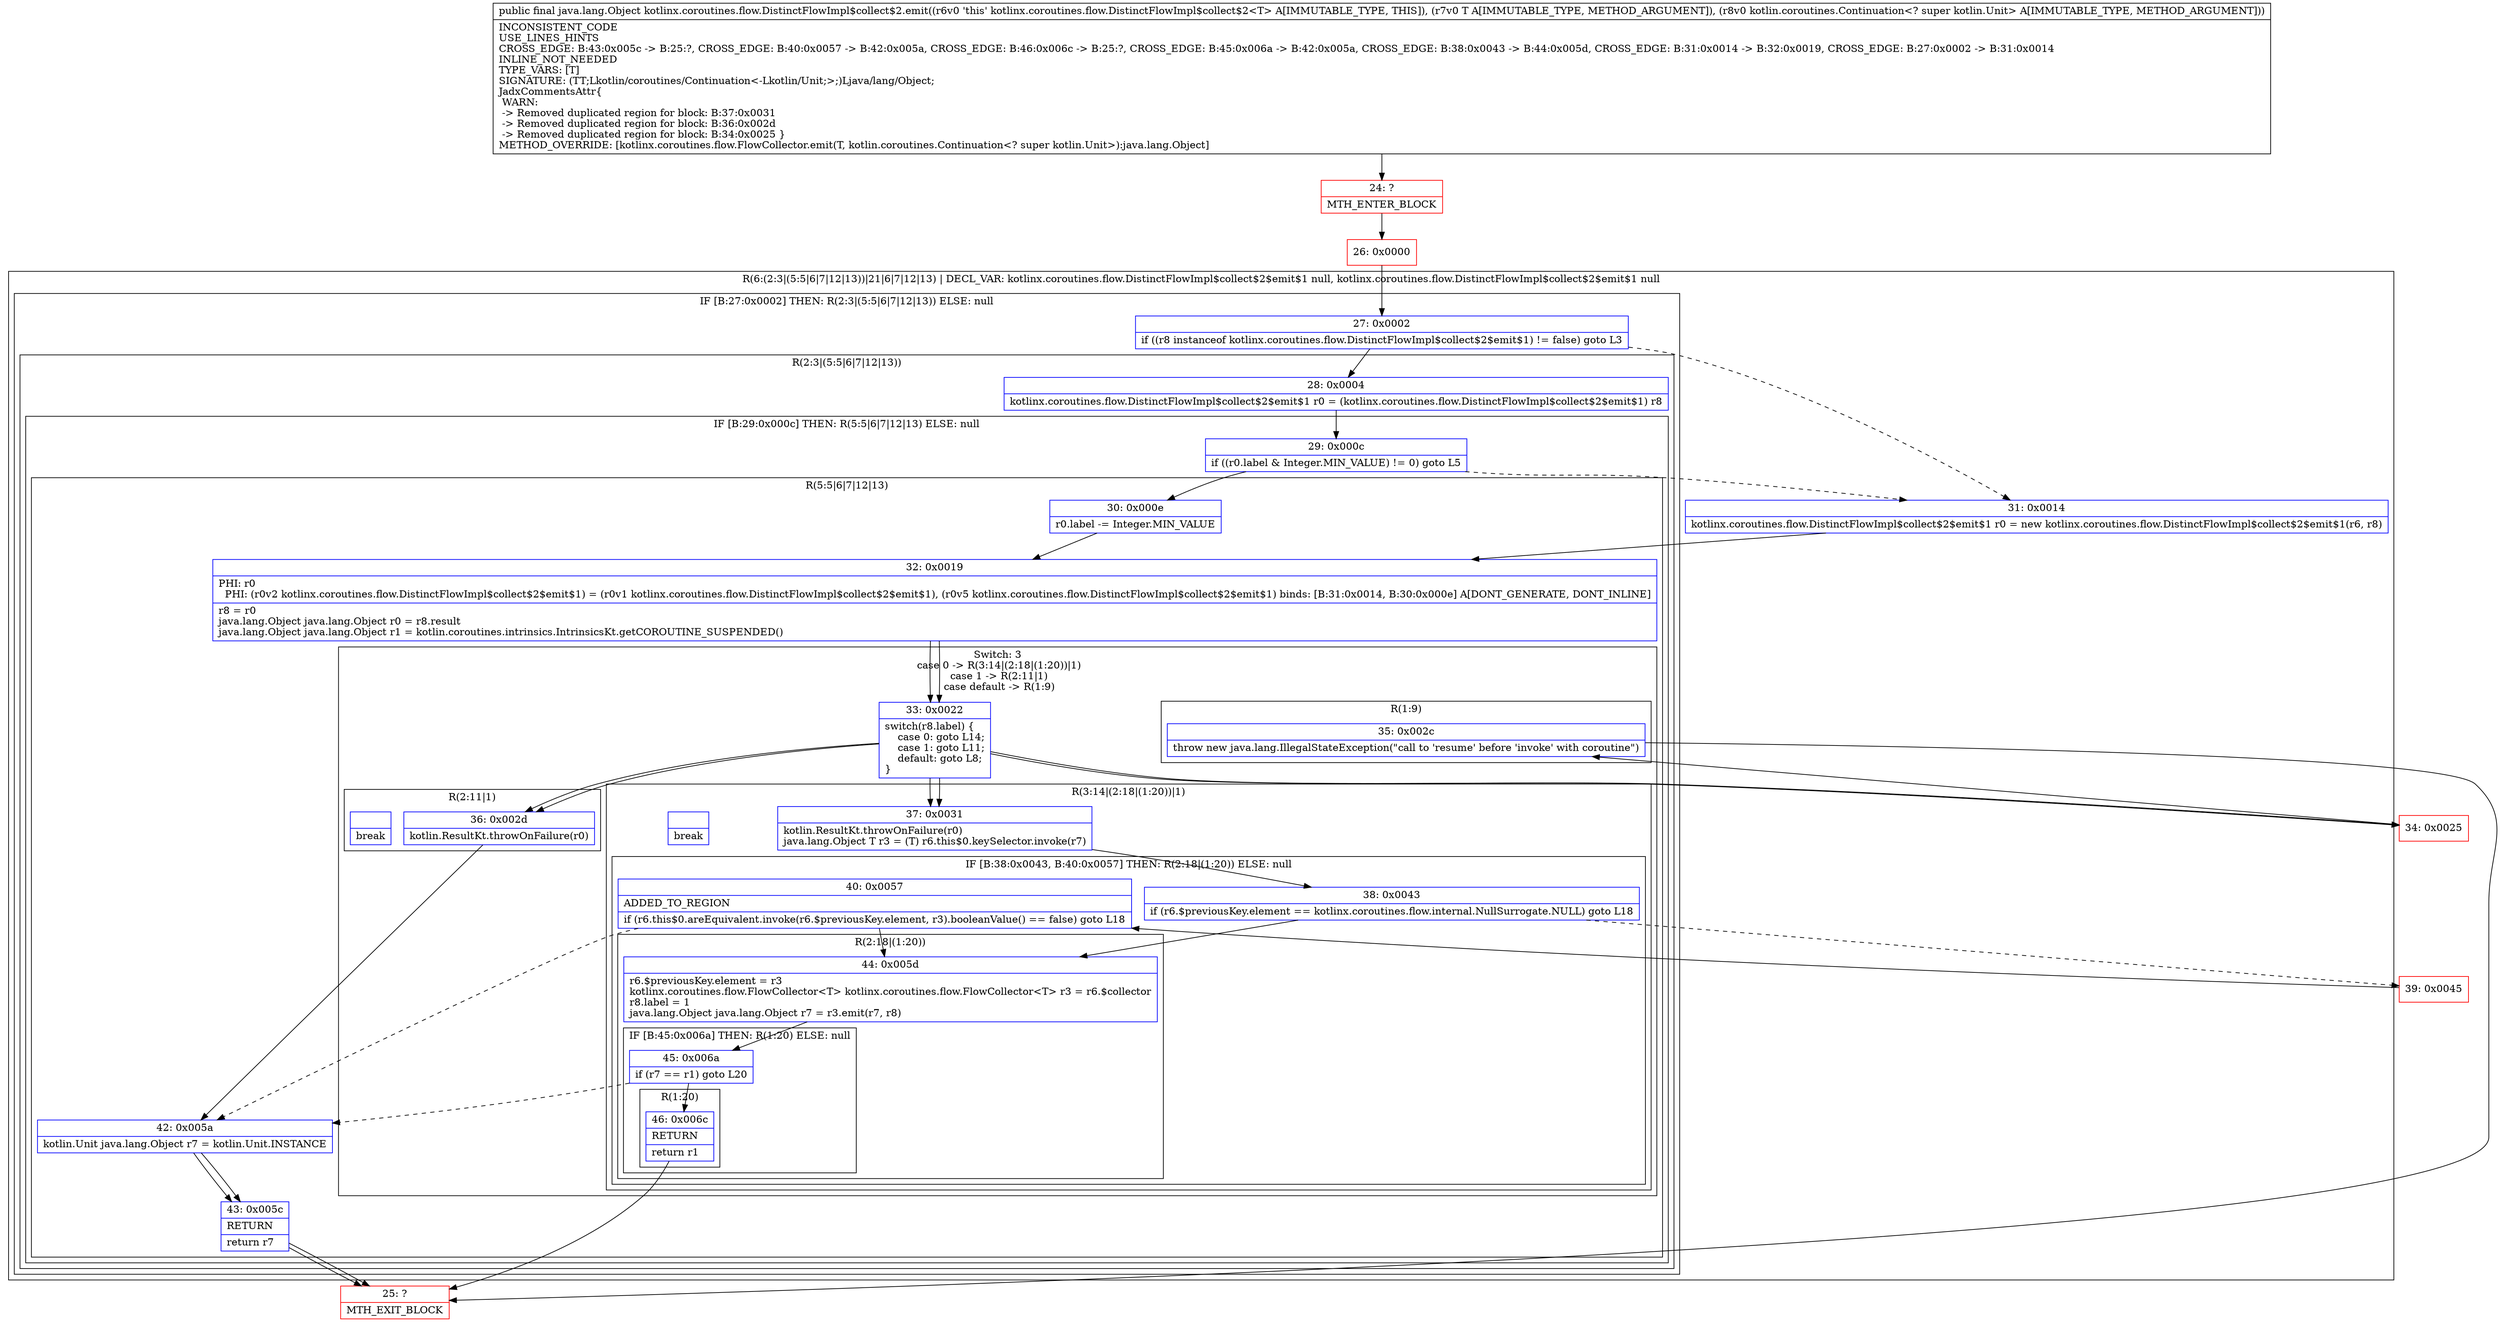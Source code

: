 digraph "CFG forkotlinx.coroutines.flow.DistinctFlowImpl$collect$2.emit(Ljava\/lang\/Object;Lkotlin\/coroutines\/Continuation;)Ljava\/lang\/Object;" {
subgraph cluster_Region_73554814 {
label = "R(6:(2:3|(5:5|6|7|12|13))|21|6|7|12|13) | DECL_VAR: kotlinx.coroutines.flow.DistinctFlowImpl$collect$2$emit$1 null, kotlinx.coroutines.flow.DistinctFlowImpl$collect$2$emit$1 null\l";
node [shape=record,color=blue];
subgraph cluster_IfRegion_1245146124 {
label = "IF [B:27:0x0002] THEN: R(2:3|(5:5|6|7|12|13)) ELSE: null";
node [shape=record,color=blue];
Node_27 [shape=record,label="{27\:\ 0x0002|if ((r8 instanceof kotlinx.coroutines.flow.DistinctFlowImpl$collect$2$emit$1) != false) goto L3\l}"];
subgraph cluster_Region_790922145 {
label = "R(2:3|(5:5|6|7|12|13))";
node [shape=record,color=blue];
Node_28 [shape=record,label="{28\:\ 0x0004|kotlinx.coroutines.flow.DistinctFlowImpl$collect$2$emit$1 r0 = (kotlinx.coroutines.flow.DistinctFlowImpl$collect$2$emit$1) r8\l}"];
subgraph cluster_IfRegion_1870164766 {
label = "IF [B:29:0x000c] THEN: R(5:5|6|7|12|13) ELSE: null";
node [shape=record,color=blue];
Node_29 [shape=record,label="{29\:\ 0x000c|if ((r0.label & Integer.MIN_VALUE) != 0) goto L5\l}"];
subgraph cluster_Region_1580255638 {
label = "R(5:5|6|7|12|13)";
node [shape=record,color=blue];
Node_30 [shape=record,label="{30\:\ 0x000e|r0.label \-= Integer.MIN_VALUE\l}"];
Node_32 [shape=record,label="{32\:\ 0x0019|PHI: r0 \l  PHI: (r0v2 kotlinx.coroutines.flow.DistinctFlowImpl$collect$2$emit$1) = (r0v1 kotlinx.coroutines.flow.DistinctFlowImpl$collect$2$emit$1), (r0v5 kotlinx.coroutines.flow.DistinctFlowImpl$collect$2$emit$1) binds: [B:31:0x0014, B:30:0x000e] A[DONT_GENERATE, DONT_INLINE]\l|r8 = r0\ljava.lang.Object java.lang.Object r0 = r8.result\ljava.lang.Object java.lang.Object r1 = kotlin.coroutines.intrinsics.IntrinsicsKt.getCOROUTINE_SUSPENDED()\l}"];
subgraph cluster_SwitchRegion_1107588947 {
label = "Switch: 3
 case 0 -> R(3:14|(2:18|(1:20))|1)
 case 1 -> R(2:11|1)
 case default -> R(1:9)";
node [shape=record,color=blue];
Node_33 [shape=record,label="{33\:\ 0x0022|switch(r8.label) \{\l    case 0: goto L14;\l    case 1: goto L11;\l    default: goto L8;\l\}\l}"];
subgraph cluster_Region_129878901 {
label = "R(3:14|(2:18|(1:20))|1)";
node [shape=record,color=blue];
Node_37 [shape=record,label="{37\:\ 0x0031|kotlin.ResultKt.throwOnFailure(r0)\ljava.lang.Object T r3 = (T) r6.this$0.keySelector.invoke(r7)\l}"];
subgraph cluster_IfRegion_285484591 {
label = "IF [B:38:0x0043, B:40:0x0057] THEN: R(2:18|(1:20)) ELSE: null";
node [shape=record,color=blue];
Node_38 [shape=record,label="{38\:\ 0x0043|if (r6.$previousKey.element == kotlinx.coroutines.flow.internal.NullSurrogate.NULL) goto L18\l}"];
Node_40 [shape=record,label="{40\:\ 0x0057|ADDED_TO_REGION\l|if (r6.this$0.areEquivalent.invoke(r6.$previousKey.element, r3).booleanValue() == false) goto L18\l}"];
subgraph cluster_Region_1420520902 {
label = "R(2:18|(1:20))";
node [shape=record,color=blue];
Node_44 [shape=record,label="{44\:\ 0x005d|r6.$previousKey.element = r3\lkotlinx.coroutines.flow.FlowCollector\<T\> kotlinx.coroutines.flow.FlowCollector\<T\> r3 = r6.$collector\lr8.label = 1\ljava.lang.Object java.lang.Object r7 = r3.emit(r7, r8)\l}"];
subgraph cluster_IfRegion_1772621417 {
label = "IF [B:45:0x006a] THEN: R(1:20) ELSE: null";
node [shape=record,color=blue];
Node_45 [shape=record,label="{45\:\ 0x006a|if (r7 == r1) goto L20\l}"];
subgraph cluster_Region_2014030904 {
label = "R(1:20)";
node [shape=record,color=blue];
Node_46 [shape=record,label="{46\:\ 0x006c|RETURN\l|return r1\l}"];
}
}
}
}
Node_InsnContainer_1610417536 [shape=record,label="{|break\l}"];
}
subgraph cluster_Region_1717738046 {
label = "R(2:11|1)";
node [shape=record,color=blue];
Node_36 [shape=record,label="{36\:\ 0x002d|kotlin.ResultKt.throwOnFailure(r0)\l}"];
Node_InsnContainer_329159697 [shape=record,label="{|break\l}"];
}
subgraph cluster_Region_1656282466 {
label = "R(1:9)";
node [shape=record,color=blue];
Node_35 [shape=record,label="{35\:\ 0x002c|throw new java.lang.IllegalStateException(\"call to 'resume' before 'invoke' with coroutine\")\l}"];
}
}
Node_42 [shape=record,label="{42\:\ 0x005a|kotlin.Unit java.lang.Object r7 = kotlin.Unit.INSTANCE\l}"];
Node_43 [shape=record,label="{43\:\ 0x005c|RETURN\l|return r7\l}"];
}
}
}
}
Node_31 [shape=record,label="{31\:\ 0x0014|kotlinx.coroutines.flow.DistinctFlowImpl$collect$2$emit$1 r0 = new kotlinx.coroutines.flow.DistinctFlowImpl$collect$2$emit$1(r6, r8)\l}"];
Node_32 [shape=record,label="{32\:\ 0x0019|PHI: r0 \l  PHI: (r0v2 kotlinx.coroutines.flow.DistinctFlowImpl$collect$2$emit$1) = (r0v1 kotlinx.coroutines.flow.DistinctFlowImpl$collect$2$emit$1), (r0v5 kotlinx.coroutines.flow.DistinctFlowImpl$collect$2$emit$1) binds: [B:31:0x0014, B:30:0x000e] A[DONT_GENERATE, DONT_INLINE]\l|r8 = r0\ljava.lang.Object java.lang.Object r0 = r8.result\ljava.lang.Object java.lang.Object r1 = kotlin.coroutines.intrinsics.IntrinsicsKt.getCOROUTINE_SUSPENDED()\l}"];
subgraph cluster_SwitchRegion_1595528569 {
label = "Switch: 0";
node [shape=record,color=blue];
Node_33 [shape=record,label="{33\:\ 0x0022|switch(r8.label) \{\l    case 0: goto L14;\l    case 1: goto L11;\l    default: goto L8;\l\}\l}"];
}
Node_42 [shape=record,label="{42\:\ 0x005a|kotlin.Unit java.lang.Object r7 = kotlin.Unit.INSTANCE\l}"];
Node_43 [shape=record,label="{43\:\ 0x005c|RETURN\l|return r7\l}"];
}
Node_24 [shape=record,color=red,label="{24\:\ ?|MTH_ENTER_BLOCK\l}"];
Node_26 [shape=record,color=red,label="{26\:\ 0x0000}"];
Node_34 [shape=record,color=red,label="{34\:\ 0x0025}"];
Node_25 [shape=record,color=red,label="{25\:\ ?|MTH_EXIT_BLOCK\l}"];
Node_39 [shape=record,color=red,label="{39\:\ 0x0045}"];
MethodNode[shape=record,label="{public final java.lang.Object kotlinx.coroutines.flow.DistinctFlowImpl$collect$2.emit((r6v0 'this' kotlinx.coroutines.flow.DistinctFlowImpl$collect$2\<T\> A[IMMUTABLE_TYPE, THIS]), (r7v0 T A[IMMUTABLE_TYPE, METHOD_ARGUMENT]), (r8v0 kotlin.coroutines.Continuation\<? super kotlin.Unit\> A[IMMUTABLE_TYPE, METHOD_ARGUMENT]))  | INCONSISTENT_CODE\lUSE_LINES_HINTS\lCROSS_EDGE: B:43:0x005c \-\> B:25:?, CROSS_EDGE: B:40:0x0057 \-\> B:42:0x005a, CROSS_EDGE: B:46:0x006c \-\> B:25:?, CROSS_EDGE: B:45:0x006a \-\> B:42:0x005a, CROSS_EDGE: B:38:0x0043 \-\> B:44:0x005d, CROSS_EDGE: B:31:0x0014 \-\> B:32:0x0019, CROSS_EDGE: B:27:0x0002 \-\> B:31:0x0014\lINLINE_NOT_NEEDED\lTYPE_VARS: [T]\lSIGNATURE: (TT;Lkotlin\/coroutines\/Continuation\<\-Lkotlin\/Unit;\>;)Ljava\/lang\/Object;\lJadxCommentsAttr\{\l WARN: \l \-\> Removed duplicated region for block: B:37:0x0031 \l \-\> Removed duplicated region for block: B:36:0x002d \l \-\> Removed duplicated region for block: B:34:0x0025 \}\lMETHOD_OVERRIDE: [kotlinx.coroutines.flow.FlowCollector.emit(T, kotlin.coroutines.Continuation\<? super kotlin.Unit\>):java.lang.Object]\l}"];
MethodNode -> Node_24;Node_27 -> Node_28;
Node_27 -> Node_31[style=dashed];
Node_28 -> Node_29;
Node_29 -> Node_30;
Node_29 -> Node_31[style=dashed];
Node_30 -> Node_32;
Node_32 -> Node_33;
Node_33 -> Node_34;
Node_33 -> Node_36;
Node_33 -> Node_37;
Node_37 -> Node_38;
Node_38 -> Node_39[style=dashed];
Node_38 -> Node_44;
Node_40 -> Node_42[style=dashed];
Node_40 -> Node_44;
Node_44 -> Node_45;
Node_45 -> Node_46;
Node_45 -> Node_42[style=dashed];
Node_46 -> Node_25;
Node_36 -> Node_42;
Node_35 -> Node_25;
Node_42 -> Node_43;
Node_43 -> Node_25;
Node_31 -> Node_32;
Node_32 -> Node_33;
Node_33 -> Node_34;
Node_33 -> Node_36;
Node_33 -> Node_37;
Node_42 -> Node_43;
Node_43 -> Node_25;
Node_24 -> Node_26;
Node_26 -> Node_27;
Node_34 -> Node_35;
Node_39 -> Node_40;
}

